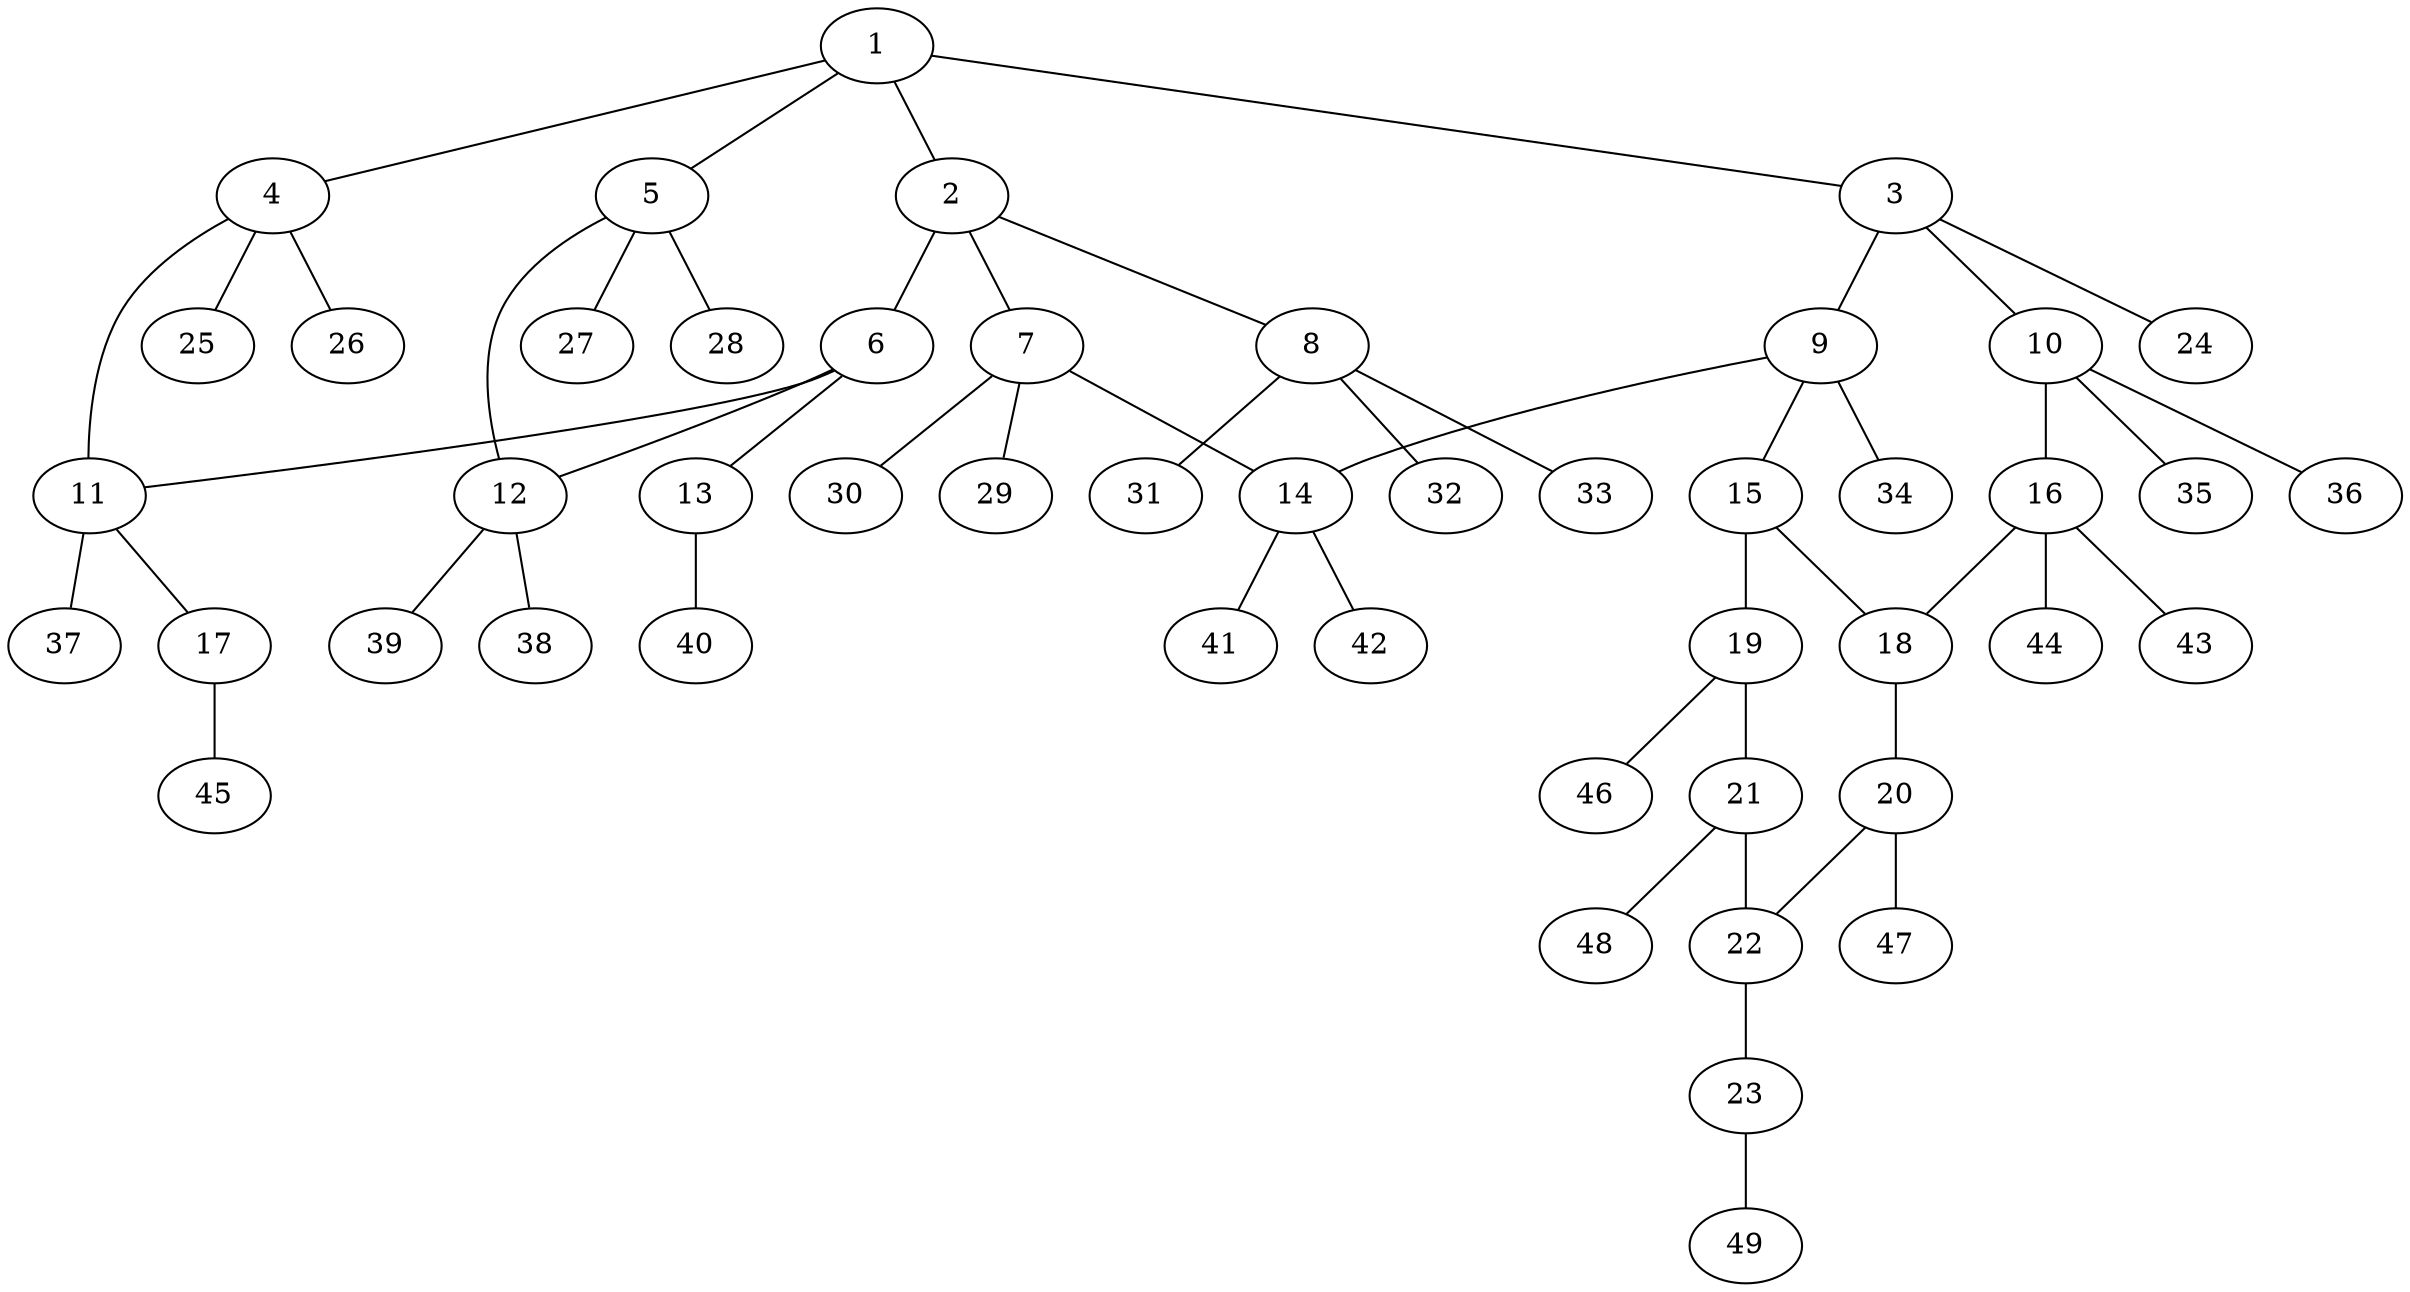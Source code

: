 graph molecule_2614 {
	1	 [chem=C];
	2	 [chem=C];
	1 -- 2	 [valence=1];
	3	 [chem=C];
	1 -- 3	 [valence=1];
	4	 [chem=C];
	1 -- 4	 [valence=1];
	5	 [chem=C];
	1 -- 5	 [valence=1];
	6	 [chem=C];
	2 -- 6	 [valence=1];
	7	 [chem=C];
	2 -- 7	 [valence=1];
	8	 [chem=C];
	2 -- 8	 [valence=1];
	9	 [chem=C];
	3 -- 9	 [valence=1];
	10	 [chem=C];
	3 -- 10	 [valence=1];
	24	 [chem=H];
	3 -- 24	 [valence=1];
	11	 [chem=C];
	4 -- 11	 [valence=1];
	25	 [chem=H];
	4 -- 25	 [valence=1];
	26	 [chem=H];
	4 -- 26	 [valence=1];
	12	 [chem=C];
	5 -- 12	 [valence=1];
	27	 [chem=H];
	5 -- 27	 [valence=1];
	28	 [chem=H];
	5 -- 28	 [valence=1];
	6 -- 11	 [valence=1];
	6 -- 12	 [valence=1];
	13	 [chem=O];
	6 -- 13	 [valence=1];
	14	 [chem=C];
	7 -- 14	 [valence=1];
	29	 [chem=H];
	7 -- 29	 [valence=1];
	30	 [chem=H];
	7 -- 30	 [valence=1];
	31	 [chem=H];
	8 -- 31	 [valence=1];
	32	 [chem=H];
	8 -- 32	 [valence=1];
	33	 [chem=H];
	8 -- 33	 [valence=1];
	9 -- 14	 [valence=1];
	15	 [chem=C];
	9 -- 15	 [valence=1];
	34	 [chem=H];
	9 -- 34	 [valence=1];
	16	 [chem=C];
	10 -- 16	 [valence=1];
	35	 [chem=H];
	10 -- 35	 [valence=1];
	36	 [chem=H];
	10 -- 36	 [valence=1];
	17	 [chem=O];
	11 -- 17	 [valence=1];
	37	 [chem=H];
	11 -- 37	 [valence=1];
	38	 [chem=H];
	12 -- 38	 [valence=1];
	39	 [chem=H];
	12 -- 39	 [valence=1];
	40	 [chem=H];
	13 -- 40	 [valence=1];
	41	 [chem=H];
	14 -- 41	 [valence=1];
	42	 [chem=H];
	14 -- 42	 [valence=1];
	18	 [chem=C];
	15 -- 18	 [valence=2];
	19	 [chem=C];
	15 -- 19	 [valence=1];
	16 -- 18	 [valence=1];
	43	 [chem=H];
	16 -- 43	 [valence=1];
	44	 [chem=H];
	16 -- 44	 [valence=1];
	45	 [chem=H];
	17 -- 45	 [valence=1];
	20	 [chem=C];
	18 -- 20	 [valence=1];
	21	 [chem=C];
	19 -- 21	 [valence=2];
	46	 [chem=H];
	19 -- 46	 [valence=1];
	22	 [chem=C];
	20 -- 22	 [valence=2];
	47	 [chem=H];
	20 -- 47	 [valence=1];
	21 -- 22	 [valence=1];
	48	 [chem=H];
	21 -- 48	 [valence=1];
	23	 [chem=O];
	22 -- 23	 [valence=1];
	49	 [chem=H];
	23 -- 49	 [valence=1];
}
